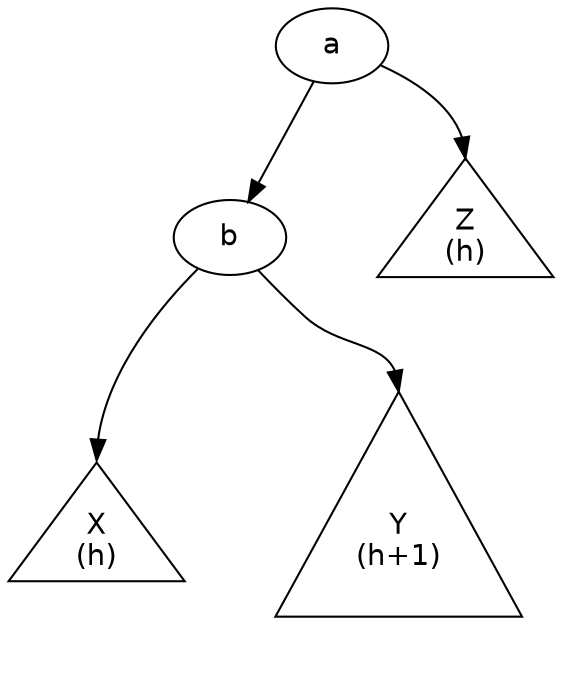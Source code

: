 digraph G {
	graph [fontname = "Helvetica"];
	node [fontname = "Helvetica"];
	edge [fontname = "Helvetica"];

	X [shape=triangle,label="X\n(h)",height=1];
	Y [shape=triangle,label="Y\n(h+1)",height=2];
	Z [shape=triangle,label="Z\n(h)",height=1];

	a -> b;
	ma [label="", width=0.1, style=invis];
	a -> ma [style=invis];
	a -> Z:n;
	{rank=same b -> ma -> Z [style=invis]};

	b -> X:n;
	mb [label="", width=0.1, style=invis];
	b -> mb [style=invis];
	b -> Y:n;
	{rank=same X -> mb -> Y [style=invis]};
}
